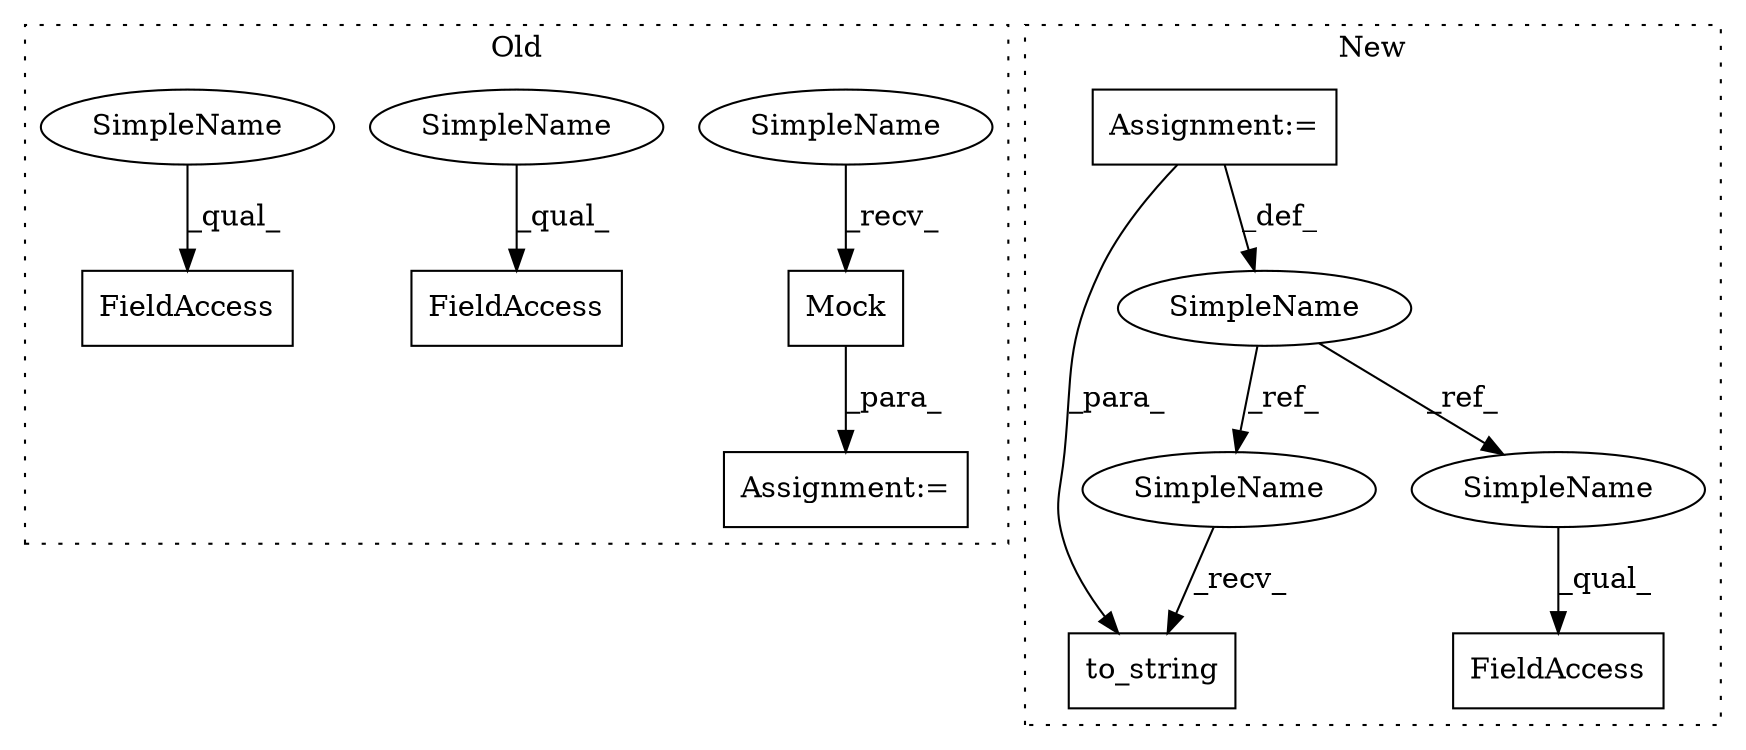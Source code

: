 digraph G {
subgraph cluster0 {
1 [label="Mock" a="32" s="16890" l="6" shape="box"];
5 [label="FieldAccess" a="22" s="17361" l="10" shape="box"];
7 [label="Assignment:=" a="7" s="16884" l="1" shape="box"];
8 [label="FieldAccess" a="22" s="17429" l="10" shape="box"];
9 [label="SimpleName" a="42" s="16885" l="4" shape="ellipse"];
10 [label="SimpleName" a="42" s="17361" l="4" shape="ellipse"];
11 [label="SimpleName" a="42" s="17429" l="4" shape="ellipse"];
label = "Old";
style="dotted";
}
subgraph cluster1 {
2 [label="to_string" a="32" s="16496,16517" l="10,1" shape="box"];
3 [label="SimpleName" a="42" s="15464" l="10" shape="ellipse"];
4 [label="FieldAccess" a="22" s="16246" l="14" shape="box"];
6 [label="Assignment:=" a="7" s="15464" l="10" shape="box"];
12 [label="SimpleName" a="42" s="16485" l="10" shape="ellipse"];
13 [label="SimpleName" a="42" s="16246" l="10" shape="ellipse"];
label = "New";
style="dotted";
}
1 -> 7 [label="_para_"];
3 -> 13 [label="_ref_"];
3 -> 12 [label="_ref_"];
6 -> 2 [label="_para_"];
6 -> 3 [label="_def_"];
9 -> 1 [label="_recv_"];
10 -> 5 [label="_qual_"];
11 -> 8 [label="_qual_"];
12 -> 2 [label="_recv_"];
13 -> 4 [label="_qual_"];
}